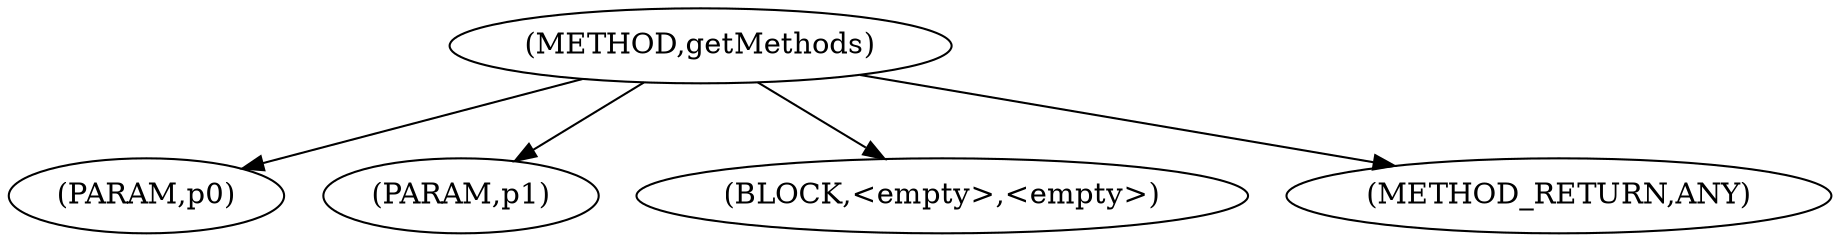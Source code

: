 digraph "getMethods" {  
"1267" [label = <(METHOD,getMethods)> ]
"1268" [label = <(PARAM,p0)> ]
"1269" [label = <(PARAM,p1)> ]
"1270" [label = <(BLOCK,&lt;empty&gt;,&lt;empty&gt;)> ]
"1271" [label = <(METHOD_RETURN,ANY)> ]
  "1267" -> "1268" 
  "1267" -> "1269" 
  "1267" -> "1270" 
  "1267" -> "1271" 
}
